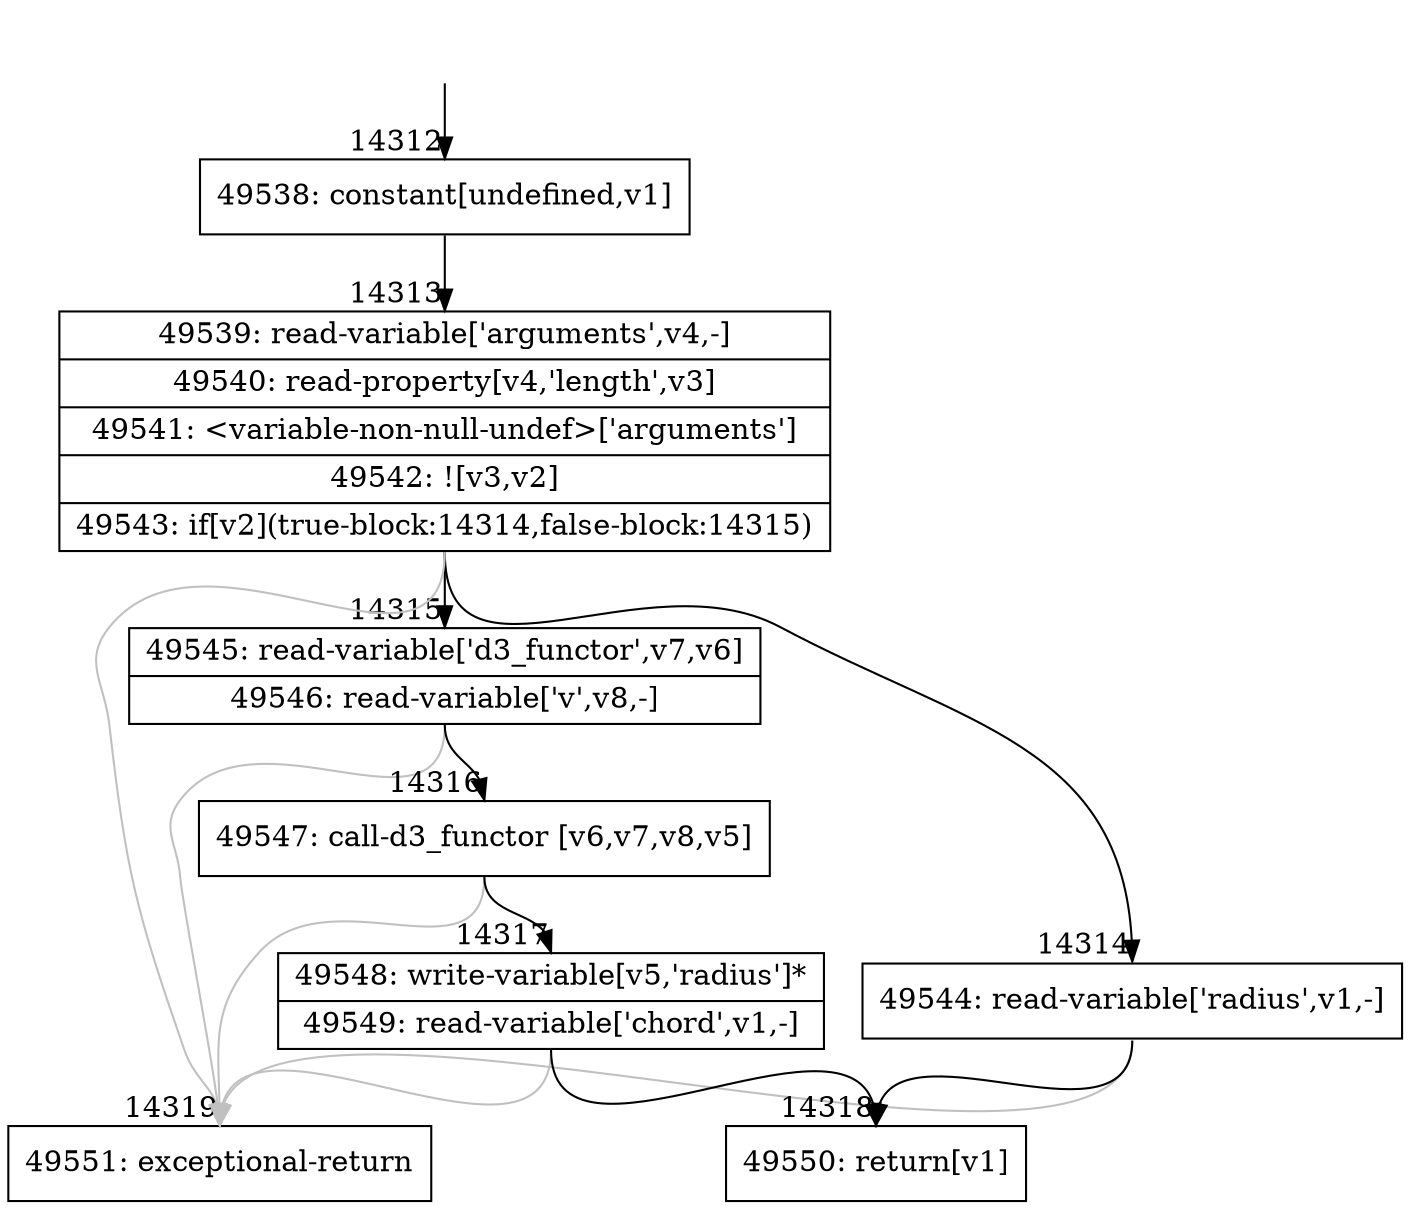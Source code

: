 digraph {
rankdir="TD"
BB_entry1322[shape=none,label=""];
BB_entry1322 -> BB14312 [tailport=s, headport=n, headlabel="    14312"]
BB14312 [shape=record label="{49538: constant[undefined,v1]}" ] 
BB14312 -> BB14313 [tailport=s, headport=n, headlabel="      14313"]
BB14313 [shape=record label="{49539: read-variable['arguments',v4,-]|49540: read-property[v4,'length',v3]|49541: \<variable-non-null-undef\>['arguments']|49542: ![v3,v2]|49543: if[v2](true-block:14314,false-block:14315)}" ] 
BB14313 -> BB14314 [tailport=s, headport=n, headlabel="      14314"]
BB14313 -> BB14315 [tailport=s, headport=n, headlabel="      14315"]
BB14313 -> BB14319 [tailport=s, headport=n, color=gray, headlabel="      14319"]
BB14314 [shape=record label="{49544: read-variable['radius',v1,-]}" ] 
BB14314 -> BB14318 [tailport=s, headport=n, headlabel="      14318"]
BB14314 -> BB14319 [tailport=s, headport=n, color=gray]
BB14315 [shape=record label="{49545: read-variable['d3_functor',v7,v6]|49546: read-variable['v',v8,-]}" ] 
BB14315 -> BB14316 [tailport=s, headport=n, headlabel="      14316"]
BB14315 -> BB14319 [tailport=s, headport=n, color=gray]
BB14316 [shape=record label="{49547: call-d3_functor [v6,v7,v8,v5]}" ] 
BB14316 -> BB14317 [tailport=s, headport=n, headlabel="      14317"]
BB14316 -> BB14319 [tailport=s, headport=n, color=gray]
BB14317 [shape=record label="{49548: write-variable[v5,'radius']*|49549: read-variable['chord',v1,-]}" ] 
BB14317 -> BB14318 [tailport=s, headport=n]
BB14317 -> BB14319 [tailport=s, headport=n, color=gray]
BB14318 [shape=record label="{49550: return[v1]}" ] 
BB14319 [shape=record label="{49551: exceptional-return}" ] 
//#$~ 8467
}
